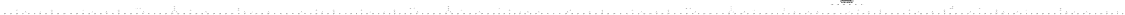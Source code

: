 # Network structure generated by ABC

digraph network {
size = "7.5,10";
center = true;
edge [dir = back];

{
  node [shape = plaintext];
  edge [style = invis];
  LevelTitle1 [label=""];
  LevelTitle2 [label=""];
  Level5 [label = ""];
  Level4 [label = ""];
  Level3 [label = ""];
  Level2 [label = ""];
  Level1 [label = ""];
  Level0 [label = ""];
  LevelTitle1 ->  LevelTitle2 ->  Level5 ->  Level4 ->  Level3 ->  Level2 ->  Level1 ->  Level0;
}

{
  rank = same;
  LevelTitle1;
  title1 [shape=plaintext,
          fontsize=20,
          fontname = "Times-Roman",
          label="Network structure visualized by ABC\nBenchmark \"top\". Time was Wed Oct 16 16:07:34 2024. "
         ];
}

{
  rank = same;
  LevelTitle2;
  title2 [shape=plaintext,
          fontsize=18,
          fontname = "Times-Roman",
          label="The network contains 102 logic nodes and 0 latches.\n"
         ];
}

{
  rank = same;
  Level5;
  Node193 [label = "pv198_3_", shape = invtriangle, color = coral, fillcolor = coral];
  Node194 [label = "pv198_0_", shape = invtriangle, color = coral, fillcolor = coral];
  Node195 [label = "pv198_2_", shape = invtriangle, color = coral, fillcolor = coral];
  Node196 [label = "pv198_1_", shape = invtriangle, color = coral, fillcolor = coral];
  Node197 [label = "pv194_0_", shape = invtriangle, color = coral, fillcolor = coral];
  Node198 [label = "pv194_1_", shape = invtriangle, color = coral, fillcolor = coral];
}

{
  rank = same;
  Level4;
  Node200 [label = "200\n", shape = ellipse];
  Node225 [label = "225\n", shape = ellipse];
  Node250 [label = "250\n", shape = ellipse];
  Node275 [label = "275\n", shape = ellipse];
}

{
  rank = same;
  Level3;
  Node201 [label = "201\n", shape = ellipse];
  Node208 [label = "208\n", shape = ellipse];
  Node213 [label = "213\n", shape = ellipse];
  Node219 [label = "219\n", shape = ellipse];
  Node226 [label = "226\n", shape = ellipse];
  Node233 [label = "233\n", shape = ellipse];
  Node238 [label = "238\n", shape = ellipse];
  Node244 [label = "244\n", shape = ellipse];
  Node251 [label = "251\n", shape = ellipse];
  Node258 [label = "258\n", shape = ellipse];
  Node263 [label = "263\n", shape = ellipse];
  Node269 [label = "269\n", shape = ellipse];
  Node276 [label = "276\n", shape = ellipse];
  Node283 [label = "283\n", shape = ellipse];
  Node288 [label = "288\n", shape = ellipse];
  Node294 [label = "294\n", shape = ellipse];
}

{
  rank = same;
  Level2;
  Node202 [label = "202\n", shape = ellipse];
  Node204 [label = "204\n", shape = ellipse];
  Node209 [label = "209\n", shape = ellipse];
  Node214 [label = "214\n", shape = ellipse];
  Node216 [label = "216\n", shape = ellipse];
  Node220 [label = "220\n", shape = ellipse];
  Node222 [label = "222\n", shape = ellipse];
  Node227 [label = "227\n", shape = ellipse];
  Node229 [label = "229\n", shape = ellipse];
  Node234 [label = "234\n", shape = ellipse];
  Node239 [label = "239\n", shape = ellipse];
  Node241 [label = "241\n", shape = ellipse];
  Node245 [label = "245\n", shape = ellipse];
  Node247 [label = "247\n", shape = ellipse];
  Node252 [label = "252\n", shape = ellipse];
  Node254 [label = "254\n", shape = ellipse];
  Node259 [label = "259\n", shape = ellipse];
  Node264 [label = "264\n", shape = ellipse];
  Node266 [label = "266\n", shape = ellipse];
  Node270 [label = "270\n", shape = ellipse];
  Node272 [label = "272\n", shape = ellipse];
  Node277 [label = "277\n", shape = ellipse];
  Node279 [label = "279\n", shape = ellipse];
  Node284 [label = "284\n", shape = ellipse];
  Node289 [label = "289\n", shape = ellipse];
  Node291 [label = "291\n", shape = ellipse];
  Node295 [label = "295\n", shape = ellipse];
  Node297 [label = "297\n", shape = ellipse];
}

{
  rank = same;
  Level1;
  Node203 [label = "203\n", shape = ellipse];
  Node205 [label = "205\n", shape = ellipse];
  Node206 [label = "206\n", shape = ellipse];
  Node207 [label = "207\n", shape = ellipse];
  Node210 [label = "210\n", shape = ellipse];
  Node211 [label = "211\n", shape = ellipse];
  Node212 [label = "212\n", shape = ellipse];
  Node215 [label = "215\n", shape = ellipse];
  Node217 [label = "217\n", shape = ellipse];
  Node218 [label = "218\n", shape = ellipse];
  Node221 [label = "221\n", shape = ellipse];
  Node223 [label = "223\n", shape = ellipse];
  Node224 [label = "224\n", shape = ellipse];
  Node228 [label = "228\n", shape = ellipse];
  Node230 [label = "230\n", shape = ellipse];
  Node231 [label = "231\n", shape = ellipse];
  Node232 [label = "232\n", shape = ellipse];
  Node235 [label = "235\n", shape = ellipse];
  Node236 [label = "236\n", shape = ellipse];
  Node237 [label = "237\n", shape = ellipse];
  Node240 [label = "240\n", shape = ellipse];
  Node242 [label = "242\n", shape = ellipse];
  Node243 [label = "243\n", shape = ellipse];
  Node246 [label = "246\n", shape = ellipse];
  Node248 [label = "248\n", shape = ellipse];
  Node249 [label = "249\n", shape = ellipse];
  Node253 [label = "253\n", shape = ellipse];
  Node255 [label = "255\n", shape = ellipse];
  Node256 [label = "256\n", shape = ellipse];
  Node257 [label = "257\n", shape = ellipse];
  Node260 [label = "260\n", shape = ellipse];
  Node261 [label = "261\n", shape = ellipse];
  Node262 [label = "262\n", shape = ellipse];
  Node265 [label = "265\n", shape = ellipse];
  Node267 [label = "267\n", shape = ellipse];
  Node268 [label = "268\n", shape = ellipse];
  Node271 [label = "271\n", shape = ellipse];
  Node273 [label = "273\n", shape = ellipse];
  Node274 [label = "274\n", shape = ellipse];
  Node278 [label = "278\n", shape = ellipse];
  Node280 [label = "280\n", shape = ellipse];
  Node281 [label = "281\n", shape = ellipse];
  Node282 [label = "282\n", shape = ellipse];
  Node285 [label = "285\n", shape = ellipse];
  Node286 [label = "286\n", shape = ellipse];
  Node287 [label = "287\n", shape = ellipse];
  Node290 [label = "290\n", shape = ellipse];
  Node292 [label = "292\n", shape = ellipse];
  Node293 [label = "293\n", shape = ellipse];
  Node296 [label = "296\n", shape = ellipse];
  Node298 [label = "298\n", shape = ellipse];
  Node299 [label = "299\n", shape = ellipse];
  Node300 [label = "300\n", shape = ellipse];
  Node301 [label = "301\n", shape = ellipse];
}

{
  rank = same;
  Level0;
  Node1 [label = "pv28_20_", shape = triangle, color = coral, fillcolor = coral];
  Node2 [label = "pv56_12_", shape = triangle, color = coral, fillcolor = coral];
  Node3 [label = "pv56_23_", shape = triangle, color = coral, fillcolor = coral];
  Node4 [label = "pv88_6_", shape = triangle, color = coral, fillcolor = coral];
  Node5 [label = "pv88_19_", shape = triangle, color = coral, fillcolor = coral];
  Node6 [label = "pv120_16_", shape = triangle, color = coral, fillcolor = coral];
  Node7 [label = "pv120_29_", shape = triangle, color = coral, fillcolor = coral];
  Node8 [label = "pv168_9_", shape = triangle, color = coral, fillcolor = coral];
  Node9 [label = "pv180_10_", shape = triangle, color = coral, fillcolor = coral];
  Node10 [label = "pv28_10_", shape = triangle, color = coral, fillcolor = coral];
  Node11 [label = "pv56_13_", shape = triangle, color = coral, fillcolor = coral];
  Node12 [label = "pv56_22_", shape = triangle, color = coral, fillcolor = coral];
  Node13 [label = "pv88_7_", shape = triangle, color = coral, fillcolor = coral];
  Node14 [label = "pv88_29_", shape = triangle, color = coral, fillcolor = coral];
  Node15 [label = "pv120_15_", shape = triangle, color = coral, fillcolor = coral];
  Node16 [label = "pv180_4_", shape = triangle, color = coral, fillcolor = coral];
  Node17 [label = "pv56_14_", shape = triangle, color = coral, fillcolor = coral];
  Node18 [label = "pv56_25_", shape = triangle, color = coral, fillcolor = coral];
  Node19 [label = "pv88_8_", shape = triangle, color = coral, fillcolor = coral];
  Node20 [label = "pv88_17_", shape = triangle, color = coral, fillcolor = coral];
  Node21 [label = "pv88_28_", shape = triangle, color = coral, fillcolor = coral];
  Node22 [label = "pv120_18_", shape = triangle, color = coral, fillcolor = coral];
  Node23 [label = "pv180_5_", shape = triangle, color = coral, fillcolor = coral];
  Node24 [label = "pv180_12_", shape = triangle, color = coral, fillcolor = coral];
  Node25 [label = "pv192_0_", shape = triangle, color = coral, fillcolor = coral];
  Node26 [label = "pv56_15_", shape = triangle, color = coral, fillcolor = coral];
  Node27 [label = "pv56_24_", shape = triangle, color = coral, fillcolor = coral];
  Node28 [label = "pv88_9_", shape = triangle, color = coral, fillcolor = coral];
  Node29 [label = "pv88_18_", shape = triangle, color = coral, fillcolor = coral];
  Node30 [label = "pv88_27_", shape = triangle, color = coral, fillcolor = coral];
  Node31 [label = "pv120_17_", shape = triangle, color = coral, fillcolor = coral];
  Node32 [label = "pv168_8_", shape = triangle, color = coral, fillcolor = coral];
  Node33 [label = "pv180_6_", shape = triangle, color = coral, fillcolor = coral];
  Node34 [label = "pv88_2_", shape = triangle, color = coral, fillcolor = coral];
  Node35 [label = "pv88_15_", shape = triangle, color = coral, fillcolor = coral];
  Node36 [label = "pv88_26_", shape = triangle, color = coral, fillcolor = coral];
  Node37 [label = "pv120_12_", shape = triangle, color = coral, fillcolor = coral];
  Node38 [label = "pv88_3_", shape = triangle, color = coral, fillcolor = coral];
  Node39 [label = "pv88_16_", shape = triangle, color = coral, fillcolor = coral];
  Node40 [label = "pv88_25_", shape = triangle, color = coral, fillcolor = coral];
  Node41 [label = "pv120_11_", shape = triangle, color = coral, fillcolor = coral];
  Node42 [label = "pv180_0_", shape = triangle, color = coral, fillcolor = coral];
  Node43 [label = "pv56_10_", shape = triangle, color = coral, fillcolor = coral];
  Node44 [label = "pv56_21_", shape = triangle, color = coral, fillcolor = coral];
  Node45 [label = "pv88_4_", shape = triangle, color = coral, fillcolor = coral];
  Node46 [label = "pv88_13_", shape = triangle, color = coral, fillcolor = coral];
  Node47 [label = "pv88_24_", shape = triangle, color = coral, fillcolor = coral];
  Node48 [label = "pv120_14_", shape = triangle, color = coral, fillcolor = coral];
  Node49 [label = "pv126_5_", shape = triangle, color = coral, fillcolor = coral];
  Node50 [label = "pv180_1_", shape = triangle, color = coral, fillcolor = coral];
  Node51 [label = "pv56_11_", shape = triangle, color = coral, fillcolor = coral];
  Node52 [label = "pv56_20_", shape = triangle, color = coral, fillcolor = coral];
  Node53 [label = "pv88_5_", shape = triangle, color = coral, fillcolor = coral];
  Node54 [label = "pv88_14_", shape = triangle, color = coral, fillcolor = coral];
  Node55 [label = "pv88_23_", shape = triangle, color = coral, fillcolor = coral];
  Node56 [label = "pv120_13_", shape = triangle, color = coral, fillcolor = coral];
  Node57 [label = "pv180_2_", shape = triangle, color = coral, fillcolor = coral];
  Node58 [label = "pv28_8_", shape = triangle, color = coral, fillcolor = coral];
  Node59 [label = "pv56_5_", shape = triangle, color = coral, fillcolor = coral];
  Node60 [label = "pv88_11_", shape = triangle, color = coral, fillcolor = coral];
  Node61 [label = "pv88_22_", shape = triangle, color = coral, fillcolor = coral];
  Node62 [label = "pv120_5_", shape = triangle, color = coral, fillcolor = coral];
  Node63 [label = "pv132_0_", shape = triangle, color = coral, fillcolor = coral];
  Node64 [label = "pv156_6_", shape = triangle, color = coral, fillcolor = coral];
  Node65 [label = "pv168_1_", shape = triangle, color = coral, fillcolor = coral];
  Node66 [label = "pv189_0_", shape = triangle, color = coral, fillcolor = coral];
  Node67 [label = "pv28_9_", shape = triangle, color = coral, fillcolor = coral];
  Node68 [label = "pv56_4_", shape = triangle, color = coral, fillcolor = coral];
  Node69 [label = "pv88_12_", shape = triangle, color = coral, fillcolor = coral];
  Node70 [label = "pv88_21_", shape = triangle, color = coral, fillcolor = coral];
  Node71 [label = "pv120_6_", shape = triangle, color = coral, fillcolor = coral];
  Node72 [label = "pv156_5_", shape = triangle, color = coral, fillcolor = coral];
  Node73 [label = "pv156_10_", shape = triangle, color = coral, fillcolor = coral];
  Node74 [label = "pv168_2_", shape = triangle, color = coral, fillcolor = coral];
  Node75 [label = "pv189_1_", shape = triangle, color = coral, fillcolor = coral];
  Node76 [label = "pv28_6_", shape = triangle, color = coral, fillcolor = coral];
  Node77 [label = "pv56_7_", shape = triangle, color = coral, fillcolor = coral];
  Node78 [label = "pv88_20_", shape = triangle, color = coral, fillcolor = coral];
  Node79 [label = "pv120_3_", shape = triangle, color = coral, fillcolor = coral];
  Node80 [label = "pv120_10_", shape = triangle, color = coral, fillcolor = coral];
  Node81 [label = "pv156_8_", shape = triangle, color = coral, fillcolor = coral];
  Node82 [label = "pv189_2_", shape = triangle, color = coral, fillcolor = coral];
  Node83 [label = "pv28_7_", shape = triangle, color = coral, fillcolor = coral];
  Node84 [label = "pv56_6_", shape = triangle, color = coral, fillcolor = coral];
  Node85 [label = "pv88_10_", shape = triangle, color = coral, fillcolor = coral];
  Node86 [label = "pv120_4_", shape = triangle, color = coral, fillcolor = coral];
  Node87 [label = "pv168_0_", shape = triangle, color = coral, fillcolor = coral];
  Node88 [label = "pv28_4_", shape = triangle, color = coral, fillcolor = coral];
  Node89 [label = "pv56_9_", shape = triangle, color = coral, fillcolor = coral];
  Node90 [label = "pv120_1_", shape = triangle, color = coral, fillcolor = coral];
  Node91 [label = "pv168_5_", shape = triangle, color = coral, fillcolor = coral];
  Node92 [label = "pv28_5_", shape = triangle, color = coral, fillcolor = coral];
  Node93 [label = "pv56_8_", shape = triangle, color = coral, fillcolor = coral];
  Node94 [label = "pv120_2_", shape = triangle, color = coral, fillcolor = coral];
  Node95 [label = "pv156_9_", shape = triangle, color = coral, fillcolor = coral];
  Node96 [label = "pv156_14_", shape = triangle, color = coral, fillcolor = coral];
  Node97 [label = "pv168_6_", shape = triangle, color = coral, fillcolor = coral];
  Node98 [label = "pv28_2_", shape = triangle, color = coral, fillcolor = coral];
  Node99 [label = "pv156_13_", shape = triangle, color = coral, fillcolor = coral];
  Node100 [label = "pv28_3_", shape = triangle, color = coral, fillcolor = coral];
  Node101 [label = "pv120_0_", shape = triangle, color = coral, fillcolor = coral];
  Node102 [label = "pv156_12_", shape = triangle, color = coral, fillcolor = coral];
  Node103 [label = "pv168_4_", shape = triangle, color = coral, fillcolor = coral];
  Node104 [label = "pv28_0_", shape = triangle, color = coral, fillcolor = coral];
  Node105 [label = "pv186_1_", shape = triangle, color = coral, fillcolor = coral];
  Node106 [label = "pv28_1_", shape = triangle, color = coral, fillcolor = coral];
  Node107 [label = "pv144_4_", shape = triangle, color = coral, fillcolor = coral];
  Node108 [label = "pv186_2_", shape = triangle, color = coral, fillcolor = coral];
  Node109 [label = "pv144_5_", shape = triangle, color = coral, fillcolor = coral];
  Node110 [label = "pv156_0_", shape = triangle, color = coral, fillcolor = coral];
  Node111 [label = "pv132_5_", shape = triangle, color = coral, fillcolor = coral];
  Node112 [label = "pv144_6_", shape = triangle, color = coral, fillcolor = coral];
  Node113 [label = "pv56_1_", shape = triangle, color = coral, fillcolor = coral];
  Node114 [label = "pv120_9_", shape = triangle, color = coral, fillcolor = coral];
  Node115 [label = "pv120_30_", shape = triangle, color = coral, fillcolor = coral];
  Node116 [label = "pv132_4_", shape = triangle, color = coral, fillcolor = coral];
  Node117 [label = "pv156_2_", shape = triangle, color = coral, fillcolor = coral];
  Node118 [label = "pv56_0_", shape = triangle, color = coral, fillcolor = coral];
  Node119 [label = "pv88_30_", shape = triangle, color = coral, fillcolor = coral];
  Node120 [label = "pv132_3_", shape = triangle, color = coral, fillcolor = coral];
  Node121 [label = "pv144_8_", shape = triangle, color = coral, fillcolor = coral];
  Node122 [label = "pv156_1_", shape = triangle, color = coral, fillcolor = coral];
  Node123 [label = "pv28_19_", shape = triangle, color = coral, fillcolor = coral];
  Node124 [label = "pv56_3_", shape = triangle, color = coral, fillcolor = coral];
  Node125 [label = "pv88_31_", shape = triangle, color = coral, fillcolor = coral];
  Node126 [label = "pv120_7_", shape = triangle, color = coral, fillcolor = coral];
  Node127 [label = "pv132_2_", shape = triangle, color = coral, fillcolor = coral];
  Node128 [label = "pv144_9_", shape = triangle, color = coral, fillcolor = coral];
  Node129 [label = "pv156_4_", shape = triangle, color = coral, fillcolor = coral];
  Node130 [label = "pv56_2_", shape = triangle, color = coral, fillcolor = coral];
  Node131 [label = "pv120_8_", shape = triangle, color = coral, fillcolor = coral];
  Node132 [label = "pv120_20_", shape = triangle, color = coral, fillcolor = coral];
  Node133 [label = "pv132_1_", shape = triangle, color = coral, fillcolor = coral];
  Node134 [label = "pv186_0_", shape = triangle, color = coral, fillcolor = coral];
  Node135 [label = "pv28_17_", shape = triangle, color = coral, fillcolor = coral];
  Node136 [label = "pv120_21_", shape = triangle, color = coral, fillcolor = coral];
  Node137 [label = "pv126_3_", shape = triangle, color = coral, fillcolor = coral];
  Node138 [label = "pv144_10_", shape = triangle, color = coral, fillcolor = coral];
  Node139 [label = "pv168_12_", shape = triangle, color = coral, fillcolor = coral];
  Node140 [label = "pv183_2_", shape = triangle, color = coral, fillcolor = coral];
  Node141 [label = "pv28_18_", shape = triangle, color = coral, fillcolor = coral];
  Node142 [label = "pv28_27_", shape = triangle, color = coral, fillcolor = coral];
  Node143 [label = "pv120_22_", shape = triangle, color = coral, fillcolor = coral];
  Node144 [label = "pv126_4_", shape = triangle, color = coral, fillcolor = coral];
  Node145 [label = "pv28_15_", shape = triangle, color = coral, fillcolor = coral];
  Node146 [label = "pv28_26_", shape = triangle, color = coral, fillcolor = coral];
  Node147 [label = "pv88_0_", shape = triangle, color = coral, fillcolor = coral];
  Node148 [label = "pv120_23_", shape = triangle, color = coral, fillcolor = coral];
  Node149 [label = "pv126_1_", shape = triangle, color = coral, fillcolor = coral];
  Node150 [label = "pv144_12_", shape = triangle, color = coral, fillcolor = coral];
  Node151 [label = "pv168_14_", shape = triangle, color = coral, fillcolor = coral];
  Node152 [label = "pv28_16_", shape = triangle, color = coral, fillcolor = coral];
  Node153 [label = "pv28_25_", shape = triangle, color = coral, fillcolor = coral];
  Node154 [label = "pv88_1_", shape = triangle, color = coral, fillcolor = coral];
  Node155 [label = "pv120_24_", shape = triangle, color = coral, fillcolor = coral];
  Node156 [label = "pv120_31_", shape = triangle, color = coral, fillcolor = coral];
  Node157 [label = "pv126_2_", shape = triangle, color = coral, fillcolor = coral];
  Node158 [label = "pv168_13_", shape = triangle, color = coral, fillcolor = coral];
  Node159 [label = "pv28_13_", shape = triangle, color = coral, fillcolor = coral];
  Node160 [label = "pv28_24_", shape = triangle, color = coral, fillcolor = coral];
  Node161 [label = "pv56_16_", shape = triangle, color = coral, fillcolor = coral];
  Node162 [label = "pv56_27_", shape = triangle, color = coral, fillcolor = coral];
  Node163 [label = "pv120_25_", shape = triangle, color = coral, fillcolor = coral];
  Node164 [label = "pv144_14_", shape = triangle, color = coral, fillcolor = coral];
  Node165 [label = "pv180_14_", shape = triangle, color = coral, fillcolor = coral];
  Node166 [label = "pv192_2_", shape = triangle, color = coral, fillcolor = coral];
  Node167 [label = "pv28_14_", shape = triangle, color = coral, fillcolor = coral];
  Node168 [label = "pv28_23_", shape = triangle, color = coral, fillcolor = coral];
  Node169 [label = "pv56_17_", shape = triangle, color = coral, fillcolor = coral];
  Node170 [label = "pv56_26_", shape = triangle, color = coral, fillcolor = coral];
  Node171 [label = "pv120_19_", shape = triangle, color = coral, fillcolor = coral];
  Node172 [label = "pv120_26_", shape = triangle, color = coral, fillcolor = coral];
  Node173 [label = "pv126_0_", shape = triangle, color = coral, fillcolor = coral];
  Node174 [label = "pv144_0_", shape = triangle, color = coral, fillcolor = coral];
  Node175 [label = "pv144_13_", shape = triangle, color = coral, fillcolor = coral];
  Node176 [label = "pv180_8_", shape = triangle, color = coral, fillcolor = coral];
  Node177 [label = "pv180_13_", shape = triangle, color = coral, fillcolor = coral];
  Node178 [label = "pv192_1_", shape = triangle, color = coral, fillcolor = coral];
  Node179 [label = "pv28_11_", shape = triangle, color = coral, fillcolor = coral];
  Node180 [label = "pv28_22_", shape = triangle, color = coral, fillcolor = coral];
  Node181 [label = "pv56_18_", shape = triangle, color = coral, fillcolor = coral];
  Node182 [label = "pv120_27_", shape = triangle, color = coral, fillcolor = coral];
  Node183 [label = "pv144_1_", shape = triangle, color = coral, fillcolor = coral];
  Node184 [label = "pv168_10_", shape = triangle, color = coral, fillcolor = coral];
  Node185 [label = "pv180_9_", shape = triangle, color = coral, fillcolor = coral];
  Node186 [label = "pv183_0_", shape = triangle, color = coral, fillcolor = coral];
  Node187 [label = "pv28_12_", shape = triangle, color = coral, fillcolor = coral];
  Node188 [label = "pv28_21_", shape = triangle, color = coral, fillcolor = coral];
  Node189 [label = "pv56_19_", shape = triangle, color = coral, fillcolor = coral];
  Node190 [label = "pv120_28_", shape = triangle, color = coral, fillcolor = coral];
  Node191 [label = "pv144_2_", shape = triangle, color = coral, fillcolor = coral];
  Node192 [label = "pv183_1_", shape = triangle, color = coral, fillcolor = coral];
}

title1 -> title2 [style = invis];
title2 -> Node193 [style = invis];
title2 -> Node194 [style = invis];
title2 -> Node195 [style = invis];
title2 -> Node196 [style = invis];
title2 -> Node197 [style = invis];
title2 -> Node198 [style = invis];
Node193 -> Node194 [style = invis];
Node194 -> Node195 [style = invis];
Node195 -> Node196 [style = invis];
Node196 -> Node197 [style = invis];
Node197 -> Node198 [style = invis];
Node193 -> Node200 [style = solid];
Node194 -> Node225 [style = solid];
Node195 -> Node250 [style = solid];
Node196 -> Node275 [style = solid];
Node197 -> Node300 [style = solid];
Node198 -> Node301 [style = solid];
Node200 -> Node201 [style = solid];
Node200 -> Node208 [style = solid];
Node200 -> Node213 [style = solid];
Node200 -> Node219 [style = solid];
Node201 -> Node202 [style = solid];
Node201 -> Node204 [style = solid];
Node201 -> Node207 [style = solid];
Node202 -> Node203 [style = solid];
Node202 -> Node24 [style = solid];
Node202 -> Node49 [style = solid];
Node203 -> Node111 [style = solid];
Node203 -> Node165 [style = solid];
Node203 -> Node177 [style = solid];
Node204 -> Node205 [style = solid];
Node204 -> Node206 [style = solid];
Node204 -> Node127 [style = solid];
Node204 -> Node157 [style = solid];
Node205 -> Node24 [style = solid];
Node205 -> Node116 [style = solid];
Node205 -> Node144 [style = solid];
Node205 -> Node177 [style = solid];
Node206 -> Node24 [style = solid];
Node206 -> Node120 [style = solid];
Node206 -> Node137 [style = solid];
Node207 -> Node25 [style = solid];
Node207 -> Node166 [style = solid];
Node207 -> Node178 [style = solid];
Node208 -> Node209 [style = solid];
Node208 -> Node212 [style = solid];
Node208 -> Node40 [style = solid];
Node208 -> Node42 [style = solid];
Node209 -> Node210 [style = solid];
Node209 -> Node211 [style = solid];
Node209 -> Node61 [style = solid];
Node209 -> Node143 [style = solid];
Node210 -> Node42 [style = solid];
Node210 -> Node47 [style = solid];
Node210 -> Node50 [style = solid];
Node210 -> Node155 [style = solid];
Node211 -> Node42 [style = solid];
Node211 -> Node55 [style = solid];
Node211 -> Node148 [style = solid];
Node212 -> Node50 [style = solid];
Node212 -> Node57 [style = solid];
Node212 -> Node163 [style = solid];
Node213 -> Node214 [style = solid];
Node213 -> Node216 [style = solid];
Node213 -> Node25 [style = solid];
Node213 -> Node178 [style = solid];
Node214 -> Node215 [style = solid];
Node214 -> Node9 [style = solid];
Node214 -> Node133 [style = solid];
Node215 -> Node149 [style = solid];
Node215 -> Node176 [style = solid];
Node215 -> Node185 [style = solid];
Node216 -> Node217 [style = solid];
Node216 -> Node218 [style = solid];
Node216 -> Node115 [style = solid];
Node216 -> Node119 [style = solid];
Node217 -> Node63 [style = solid];
Node217 -> Node173 [style = solid];
Node217 -> Node176 [style = solid];
Node217 -> Node185 [style = solid];
Node218 -> Node125 [style = solid];
Node218 -> Node156 [style = solid];
Node218 -> Node176 [style = solid];
Node219 -> Node220 [style = solid];
Node219 -> Node222 [style = solid];
Node219 -> Node25 [style = solid];
Node220 -> Node221 [style = solid];
Node220 -> Node7 [style = solid];
Node220 -> Node14 [style = solid];
Node221 -> Node16 [style = solid];
Node221 -> Node23 [style = solid];
Node221 -> Node33 [style = solid];
Node222 -> Node223 [style = solid];
Node222 -> Node224 [style = solid];
Node222 -> Node36 [style = solid];
Node222 -> Node172 [style = solid];
Node223 -> Node16 [style = solid];
Node223 -> Node21 [style = solid];
Node223 -> Node23 [style = solid];
Node223 -> Node190 [style = solid];
Node224 -> Node16 [style = solid];
Node224 -> Node30 [style = solid];
Node224 -> Node182 [style = solid];
Node225 -> Node226 [style = solid];
Node225 -> Node233 [style = solid];
Node225 -> Node238 [style = solid];
Node225 -> Node244 [style = solid];
Node226 -> Node227 [style = solid];
Node226 -> Node229 [style = solid];
Node226 -> Node232 [style = solid];
Node227 -> Node228 [style = solid];
Node227 -> Node135 [style = solid];
Node227 -> Node150 [style = solid];
Node228 -> Node164 [style = solid];
Node228 -> Node169 [style = solid];
Node228 -> Node175 [style = solid];
Node229 -> Node230 [style = solid];
Node229 -> Node231 [style = solid];
Node229 -> Node17 [style = solid];
Node229 -> Node167 [style = solid];
Node230 -> Node150 [style = solid];
Node230 -> Node152 [style = solid];
Node230 -> Node161 [style = solid];
Node230 -> Node175 [style = solid];
Node231 -> Node26 [style = solid];
Node231 -> Node145 [style = solid];
Node231 -> Node150 [style = solid];
Node232 -> Node140 [style = solid];
Node232 -> Node186 [style = solid];
Node232 -> Node192 [style = solid];
Node233 -> Node234 [style = solid];
Node233 -> Node237 [style = solid];
Node233 -> Node59 [style = solid];
Node233 -> Node92 [style = solid];
Node234 -> Node235 [style = solid];
Node234 -> Node236 [style = solid];
Node234 -> Node98 [style = solid];
Node234 -> Node130 [style = solid];
Node235 -> Node68 [style = solid];
Node235 -> Node88 [style = solid];
Node235 -> Node174 [style = solid];
Node235 -> Node183 [style = solid];
Node236 -> Node100 [style = solid];
Node236 -> Node124 [style = solid];
Node236 -> Node174 [style = solid];
Node237 -> Node174 [style = solid];
Node237 -> Node183 [style = solid];
Node237 -> Node191 [style = solid];
Node238 -> Node239 [style = solid];
Node238 -> Node241 [style = solid];
Node238 -> Node186 [style = solid];
Node238 -> Node192 [style = solid];
Node239 -> Node240 [style = solid];
Node239 -> Node11 [style = solid];
Node239 -> Node121 [style = solid];
Node240 -> Node128 [style = solid];
Node240 -> Node138 [style = solid];
Node240 -> Node159 [style = solid];
Node241 -> Node242 [style = solid];
Node241 -> Node243 [style = solid];
Node241 -> Node10 [style = solid];
Node241 -> Node43 [style = solid];
Node242 -> Node2 [style = solid];
Node242 -> Node121 [style = solid];
Node242 -> Node128 [style = solid];
Node242 -> Node187 [style = solid];
Node243 -> Node51 [style = solid];
Node243 -> Node121 [style = solid];
Node243 -> Node179 [style = solid];
Node244 -> Node245 [style = solid];
Node244 -> Node247 [style = solid];
Node244 -> Node186 [style = solid];
Node245 -> Node246 [style = solid];
Node245 -> Node67 [style = solid];
Node245 -> Node89 [style = solid];
Node246 -> Node107 [style = solid];
Node246 -> Node109 [style = solid];
Node246 -> Node112 [style = solid];
Node247 -> Node248 [style = solid];
Node247 -> Node249 [style = solid];
Node247 -> Node76 [style = solid];
Node247 -> Node84 [style = solid];
Node248 -> Node58 [style = solid];
Node248 -> Node93 [style = solid];
Node248 -> Node107 [style = solid];
Node248 -> Node109 [style = solid];
Node249 -> Node77 [style = solid];
Node249 -> Node83 [style = solid];
Node249 -> Node107 [style = solid];
Node250 -> Node251 [style = solid];
Node250 -> Node258 [style = solid];
Node250 -> Node263 [style = solid];
Node250 -> Node269 [style = solid];
Node251 -> Node252 [style = solid];
Node251 -> Node254 [style = solid];
Node251 -> Node257 [style = solid];
Node252 -> Node253 [style = solid];
Node252 -> Node70 [style = solid];
Node252 -> Node136 [style = solid];
Node253 -> Node139 [style = solid];
Node253 -> Node151 [style = solid];
Node253 -> Node158 [style = solid];
Node254 -> Node255 [style = solid];
Node254 -> Node256 [style = solid];
Node254 -> Node22 [style = solid];
Node254 -> Node29 [style = solid];
Node255 -> Node78 [style = solid];
Node255 -> Node132 [style = solid];
Node255 -> Node139 [style = solid];
Node255 -> Node158 [style = solid];
Node256 -> Node5 [style = solid];
Node256 -> Node139 [style = solid];
Node256 -> Node171 [style = solid];
Node257 -> Node66 [style = solid];
Node257 -> Node75 [style = solid];
Node257 -> Node82 [style = solid];
Node258 -> Node259 [style = solid];
Node258 -> Node262 [style = solid];
Node258 -> Node28 [style = solid];
Node258 -> Node65 [style = solid];
Node259 -> Node260 [style = solid];
Node259 -> Node261 [style = solid];
Node259 -> Node4 [style = solid];
Node259 -> Node71 [style = solid];
Node260 -> Node19 [style = solid];
Node260 -> Node65 [style = solid];
Node260 -> Node87 [style = solid];
Node260 -> Node131 [style = solid];
Node261 -> Node13 [style = solid];
Node261 -> Node87 [style = solid];
Node261 -> Node126 [style = solid];
Node262 -> Node74 [style = solid];
Node262 -> Node87 [style = solid];
Node262 -> Node114 [style = solid];
Node263 -> Node264 [style = solid];
Node263 -> Node266 [style = solid];
Node263 -> Node66 [style = solid];
Node263 -> Node75 [style = solid];
Node264 -> Node265 [style = solid];
Node264 -> Node8 [style = solid];
Node264 -> Node20 [style = solid];
Node265 -> Node31 [style = solid];
Node265 -> Node32 [style = solid];
Node265 -> Node184 [style = solid];
Node266 -> Node267 [style = solid];
Node266 -> Node268 [style = solid];
Node266 -> Node48 [style = solid];
Node266 -> Node54 [style = solid];
Node267 -> Node6 [style = solid];
Node267 -> Node8 [style = solid];
Node267 -> Node32 [style = solid];
Node267 -> Node39 [style = solid];
Node268 -> Node15 [style = solid];
Node268 -> Node32 [style = solid];
Node268 -> Node35 [style = solid];
Node269 -> Node270 [style = solid];
Node269 -> Node272 [style = solid];
Node269 -> Node66 [style = solid];
Node270 -> Node271 [style = solid];
Node270 -> Node46 [style = solid];
Node270 -> Node56 [style = solid];
Node271 -> Node91 [style = solid];
Node271 -> Node97 [style = solid];
Node271 -> Node103 [style = solid];
Node272 -> Node273 [style = solid];
Node272 -> Node274 [style = solid];
Node272 -> Node80 [style = solid];
Node272 -> Node85 [style = solid];
Node273 -> Node37 [style = solid];
Node273 -> Node69 [style = solid];
Node273 -> Node91 [style = solid];
Node273 -> Node103 [style = solid];
Node274 -> Node41 [style = solid];
Node274 -> Node60 [style = solid];
Node274 -> Node103 [style = solid];
Node275 -> Node276 [style = solid];
Node275 -> Node283 [style = solid];
Node275 -> Node288 [style = solid];
Node275 -> Node294 [style = solid];
Node276 -> Node277 [style = solid];
Node276 -> Node279 [style = solid];
Node276 -> Node282 [style = solid];
Node277 -> Node278 [style = solid];
Node277 -> Node53 [style = solid];
Node277 -> Node62 [style = solid];
Node278 -> Node96 [style = solid];
Node278 -> Node99 [style = solid];
Node278 -> Node102 [style = solid];
Node279 -> Node280 [style = solid];
Node279 -> Node281 [style = solid];
Node279 -> Node34 [style = solid];
Node279 -> Node94 [style = solid];
Node280 -> Node45 [style = solid];
Node280 -> Node86 [style = solid];
Node280 -> Node99 [style = solid];
Node280 -> Node102 [style = solid];
Node281 -> Node38 [style = solid];
Node281 -> Node79 [style = solid];
Node281 -> Node102 [style = solid];
Node282 -> Node105 [style = solid];
Node282 -> Node108 [style = solid];
Node282 -> Node134 [style = solid];
Node283 -> Node284 [style = solid];
Node283 -> Node287 [style = solid];
Node283 -> Node44 [style = solid];
Node283 -> Node110 [style = solid];
Node284 -> Node285 [style = solid];
Node284 -> Node286 [style = solid];
Node284 -> Node141 [style = solid];
Node284 -> Node181 [style = solid];
Node285 -> Node1 [style = solid];
Node285 -> Node52 [style = solid];
Node285 -> Node110 [style = solid];
Node285 -> Node122 [style = solid];
Node286 -> Node110 [style = solid];
Node286 -> Node123 [style = solid];
Node286 -> Node189 [style = solid];
Node287 -> Node117 [style = solid];
Node287 -> Node122 [style = solid];
Node287 -> Node188 [style = solid];
Node288 -> Node289 [style = solid];
Node288 -> Node291 [style = solid];
Node288 -> Node105 [style = solid];
Node288 -> Node134 [style = solid];
Node289 -> Node290 [style = solid];
Node289 -> Node73 [style = solid];
Node289 -> Node81 [style = solid];
Node290 -> Node90 [style = solid];
Node290 -> Node95 [style = solid];
Node290 -> Node154 [style = solid];
Node291 -> Node292 [style = solid];
Node291 -> Node293 [style = solid];
Node291 -> Node146 [style = solid];
Node291 -> Node170 [style = solid];
Node292 -> Node81 [style = solid];
Node292 -> Node95 [style = solid];
Node292 -> Node101 [style = solid];
Node292 -> Node147 [style = solid];
Node293 -> Node81 [style = solid];
Node293 -> Node142 [style = solid];
Node293 -> Node162 [style = solid];
Node294 -> Node295 [style = solid];
Node294 -> Node297 [style = solid];
Node294 -> Node134 [style = solid];
Node295 -> Node296 [style = solid];
Node295 -> Node18 [style = solid];
Node295 -> Node64 [style = solid];
Node296 -> Node72 [style = solid];
Node296 -> Node129 [style = solid];
Node296 -> Node153 [style = solid];
Node297 -> Node298 [style = solid];
Node297 -> Node299 [style = solid];
Node297 -> Node12 [style = solid];
Node297 -> Node180 [style = solid];
Node298 -> Node27 [style = solid];
Node298 -> Node72 [style = solid];
Node298 -> Node129 [style = solid];
Node298 -> Node160 [style = solid];
Node299 -> Node3 [style = solid];
Node299 -> Node129 [style = solid];
Node299 -> Node168 [style = solid];
Node300 -> Node104 [style = solid];
Node300 -> Node118 [style = solid];
Node301 -> Node106 [style = solid];
Node301 -> Node113 [style = solid];
}

